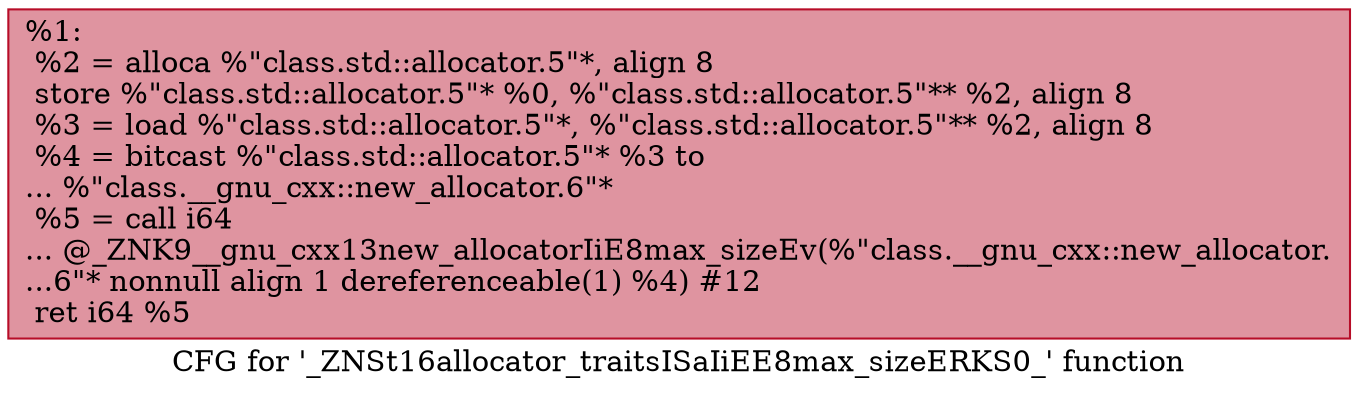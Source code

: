 digraph "CFG for '_ZNSt16allocator_traitsISaIiEE8max_sizeERKS0_' function" {
	label="CFG for '_ZNSt16allocator_traitsISaIiEE8max_sizeERKS0_' function";

	Node0x5604d28a76e0 [shape=record,color="#b70d28ff", style=filled, fillcolor="#b70d2870",label="{%1:\l  %2 = alloca %\"class.std::allocator.5\"*, align 8\l  store %\"class.std::allocator.5\"* %0, %\"class.std::allocator.5\"** %2, align 8\l  %3 = load %\"class.std::allocator.5\"*, %\"class.std::allocator.5\"** %2, align 8\l  %4 = bitcast %\"class.std::allocator.5\"* %3 to\l... %\"class.__gnu_cxx::new_allocator.6\"*\l  %5 = call i64\l... @_ZNK9__gnu_cxx13new_allocatorIiE8max_sizeEv(%\"class.__gnu_cxx::new_allocator.\l...6\"* nonnull align 1 dereferenceable(1) %4) #12\l  ret i64 %5\l}"];
}

